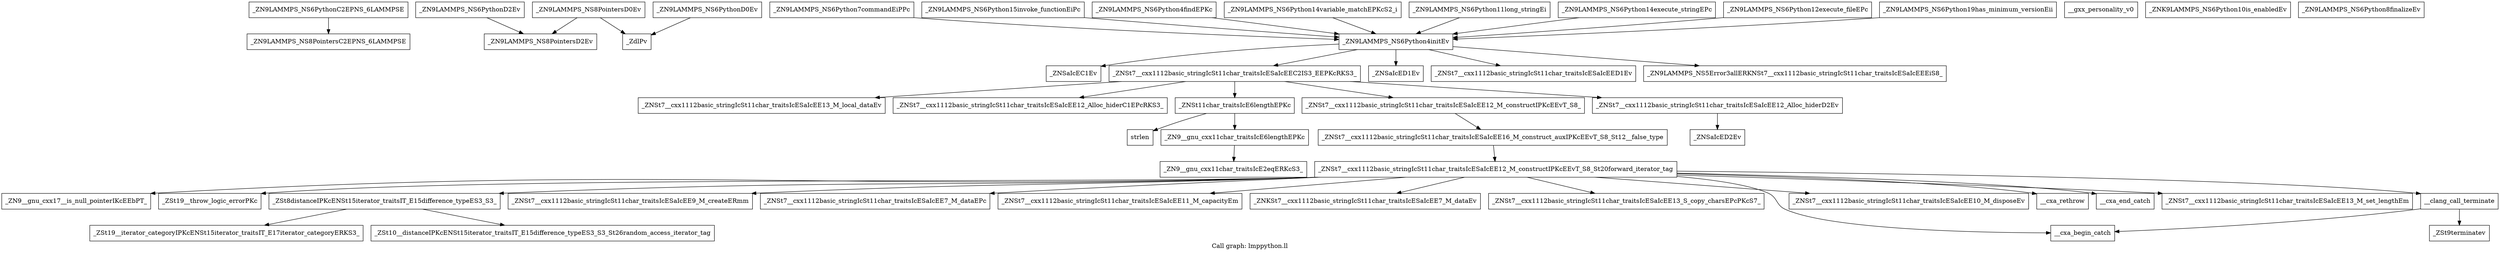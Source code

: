 digraph "Call graph: lmppython.ll" {
	label="Call graph: lmppython.ll";

	Node0x56308da99c00 [shape=record,label="{_ZN9LAMMPS_NS6PythonC2EPNS_6LAMMPSE}"];
	Node0x56308da99c00 -> Node0x56308da2c2d0;
	Node0x56308da2c2d0 [shape=record,label="{_ZN9LAMMPS_NS8PointersC2EPNS_6LAMMPSE}"];
	Node0x56308da6a9e0 [shape=record,label="{_ZN9LAMMPS_NS6PythonD2Ev}"];
	Node0x56308da6a9e0 -> Node0x56308da8ad10;
	Node0x56308da70c40 [shape=record,label="{_ZN9LAMMPS_NS6PythonD0Ev}"];
	Node0x56308da70c40 -> Node0x56308da71b80;
	Node0x56308da71b80 [shape=record,label="{_ZdlPv}"];
	Node0x56308da783a0 [shape=record,label="{_ZN9LAMMPS_NS6Python4initEv}"];
	Node0x56308da783a0 -> Node0x56308da78cc0;
	Node0x56308da783a0 -> Node0x56308da7a450;
	Node0x56308da783a0 -> Node0x56308da7e000;
	Node0x56308da783a0 -> Node0x56308da7bbe0;
	Node0x56308da783a0 -> Node0x56308da7b220;
	Node0x56308da7b220 [shape=record,label="{_ZN9LAMMPS_NS5Error3allERKNSt7__cxx1112basic_stringIcSt11char_traitsIcESaIcEEEiS8_}"];
	Node0x56308da78cc0 [shape=record,label="{_ZNSaIcEC1Ev}"];
	Node0x56308da7a450 [shape=record,label="{_ZNSt7__cxx1112basic_stringIcSt11char_traitsIcESaIcEEC2IS3_EEPKcRKS3_}"];
	Node0x56308da7a450 -> Node0x56308da7ecd0;
	Node0x56308da7a450 -> Node0x56308da7f5a0;
	Node0x56308da7a450 -> Node0x56308da808a0;
	Node0x56308da7a450 -> Node0x56308da816f0;
	Node0x56308da7a450 -> Node0x56308da822f0;
	Node0x56308da82a30 [shape=record,label="{__gxx_personality_v0}"];
	Node0x56308da7bbe0 [shape=record,label="{_ZNSt7__cxx1112basic_stringIcSt11char_traitsIcESaIcEED1Ev}"];
	Node0x56308da7e000 [shape=record,label="{_ZNSaIcED1Ev}"];
	Node0x56308da84d40 [shape=record,label="{_ZNK9LAMMPS_NS6Python10is_enabledEv}"];
	Node0x56308da857e0 [shape=record,label="{_ZN9LAMMPS_NS6Python7commandEiPPc}"];
	Node0x56308da857e0 -> Node0x56308da783a0;
	Node0x56308da86500 [shape=record,label="{_ZN9LAMMPS_NS6Python15invoke_functionEiPc}"];
	Node0x56308da86500 -> Node0x56308da783a0;
	Node0x56308da86d30 [shape=record,label="{_ZN9LAMMPS_NS6Python4findEPKc}"];
	Node0x56308da86d30 -> Node0x56308da783a0;
	Node0x56308da88480 [shape=record,label="{_ZN9LAMMPS_NS6Python14variable_matchEPKcS2_i}"];
	Node0x56308da88480 -> Node0x56308da783a0;
	Node0x56308da8e660 [shape=record,label="{strlen}"];
	Node0x56308daa72a0 [shape=record,label="{_ZN9__gnu_cxx11char_traitsIcE2eqERKcS3_}"];
	Node0x56308da8eda0 [shape=record,label="{_ZNSaIcED2Ev}"];
	Node0x56308da89f70 [shape=record,label="{_ZN9LAMMPS_NS6Python11long_stringEi}"];
	Node0x56308da89f70 -> Node0x56308da783a0;
	Node0x56308da8a010 [shape=record,label="{_ZN9LAMMPS_NS6Python14execute_stringEPc}"];
	Node0x56308da8a010 -> Node0x56308da783a0;
	Node0x56308da8ba70 [shape=record,label="{_ZN9LAMMPS_NS6Python12execute_fileEPc}"];
	Node0x56308da8ba70 -> Node0x56308da783a0;
	Node0x56308da8bd30 [shape=record,label="{_ZN9LAMMPS_NS6Python19has_minimum_versionEii}"];
	Node0x56308da8bd30 -> Node0x56308da783a0;
	Node0x56308da8d110 [shape=record,label="{_ZN9LAMMPS_NS6Python8finalizeEv}"];
	Node0x56308da8ad10 [shape=record,label="{_ZN9LAMMPS_NS8PointersD2Ev}"];
	Node0x56308da8e3d0 [shape=record,label="{_ZN9LAMMPS_NS8PointersD0Ev}"];
	Node0x56308da8e3d0 -> Node0x56308da8ad10;
	Node0x56308da8e3d0 -> Node0x56308da71b80;
	Node0x56308da7ecd0 [shape=record,label="{_ZNSt7__cxx1112basic_stringIcSt11char_traitsIcESaIcEE13_M_local_dataEv}"];
	Node0x56308da7f5a0 [shape=record,label="{_ZNSt7__cxx1112basic_stringIcSt11char_traitsIcESaIcEE12_Alloc_hiderC1EPcRKS3_}"];
	Node0x56308da816f0 [shape=record,label="{_ZNSt7__cxx1112basic_stringIcSt11char_traitsIcESaIcEE12_M_constructIPKcEEvT_S8_}"];
	Node0x56308da816f0 -> Node0x56308da8f170;
	Node0x56308da808a0 [shape=record,label="{_ZNSt11char_traitsIcE6lengthEPKc}"];
	Node0x56308da808a0 -> Node0x56308da90670;
	Node0x56308da808a0 -> Node0x56308da8e660;
	Node0x56308da822f0 [shape=record,label="{_ZNSt7__cxx1112basic_stringIcSt11char_traitsIcESaIcEE12_Alloc_hiderD2Ev}"];
	Node0x56308da822f0 -> Node0x56308da8eda0;
	Node0x56308da8f170 [shape=record,label="{_ZNSt7__cxx1112basic_stringIcSt11char_traitsIcESaIcEE16_M_construct_auxIPKcEEvT_S8_St12__false_type}"];
	Node0x56308da8f170 -> Node0x56308da8f3a0;
	Node0x56308da8f3a0 [shape=record,label="{_ZNSt7__cxx1112basic_stringIcSt11char_traitsIcESaIcEE12_M_constructIPKcEEvT_S8_St20forward_iterator_tag}"];
	Node0x56308da8f3a0 -> Node0x56308da93a90;
	Node0x56308da8f3a0 -> Node0x56308daa15f0;
	Node0x56308da8f3a0 -> Node0x56308da92ce0;
	Node0x56308da8f3a0 -> Node0x56308da78710;
	Node0x56308da8f3a0 -> Node0x56308da89a40;
	Node0x56308da8f3a0 -> Node0x56308da89270;
	Node0x56308da8f3a0 -> Node0x56308da90220;
	Node0x56308da8f3a0 -> Node0x56308da84b20;
	Node0x56308da8f3a0 -> Node0x56308da8a110;
	Node0x56308da8f3a0 -> Node0x56308da74af0;
	Node0x56308da8f3a0 -> Node0x56308da7a920;
	Node0x56308da8f3a0 -> Node0x56308da8ec00;
	Node0x56308da8f3a0 -> Node0x56308da7c040;
	Node0x56308da8f3a0 -> Node0x56308da7c0c0;
	Node0x56308da93a90 [shape=record,label="{_ZN9__gnu_cxx17__is_null_pointerIKcEEbPT_}"];
	Node0x56308daa15f0 [shape=record,label="{_ZSt19__throw_logic_errorPKc}"];
	Node0x56308da92ce0 [shape=record,label="{_ZSt8distanceIPKcENSt15iterator_traitsIT_E15difference_typeES3_S3_}"];
	Node0x56308da92ce0 -> Node0x56308da92b20;
	Node0x56308da92ce0 -> Node0x56308daa70e0;
	Node0x56308da89a40 [shape=record,label="{_ZNSt7__cxx1112basic_stringIcSt11char_traitsIcESaIcEE7_M_dataEPc}"];
	Node0x56308da78710 [shape=record,label="{_ZNSt7__cxx1112basic_stringIcSt11char_traitsIcESaIcEE9_M_createERmm}"];
	Node0x56308da89270 [shape=record,label="{_ZNSt7__cxx1112basic_stringIcSt11char_traitsIcESaIcEE11_M_capacityEm}"];
	Node0x56308da84b20 [shape=record,label="{_ZNSt7__cxx1112basic_stringIcSt11char_traitsIcESaIcEE13_S_copy_charsEPcPKcS7_}"];
	Node0x56308da90220 [shape=record,label="{_ZNKSt7__cxx1112basic_stringIcSt11char_traitsIcESaIcEE7_M_dataEv}"];
	Node0x56308da8a110 [shape=record,label="{__cxa_begin_catch}"];
	Node0x56308da74af0 [shape=record,label="{_ZNSt7__cxx1112basic_stringIcSt11char_traitsIcESaIcEE10_M_disposeEv}"];
	Node0x56308da7a920 [shape=record,label="{__cxa_rethrow}"];
	Node0x56308da8ec00 [shape=record,label="{__cxa_end_catch}"];
	Node0x56308da7c0c0 [shape=record,label="{__clang_call_terminate}"];
	Node0x56308da7c0c0 -> Node0x56308da8a110;
	Node0x56308da7c0c0 -> Node0x56308daa71c0;
	Node0x56308daa71c0 [shape=record,label="{_ZSt9terminatev}"];
	Node0x56308da7c040 [shape=record,label="{_ZNSt7__cxx1112basic_stringIcSt11char_traitsIcESaIcEE13_M_set_lengthEm}"];
	Node0x56308daa70e0 [shape=record,label="{_ZSt10__distanceIPKcENSt15iterator_traitsIT_E15difference_typeES3_S3_St26random_access_iterator_tag}"];
	Node0x56308da92b20 [shape=record,label="{_ZSt19__iterator_categoryIPKcENSt15iterator_traitsIT_E17iterator_categoryERKS3_}"];
	Node0x56308da90670 [shape=record,label="{_ZN9__gnu_cxx11char_traitsIcE6lengthEPKc}"];
	Node0x56308da90670 -> Node0x56308daa72a0;
}
